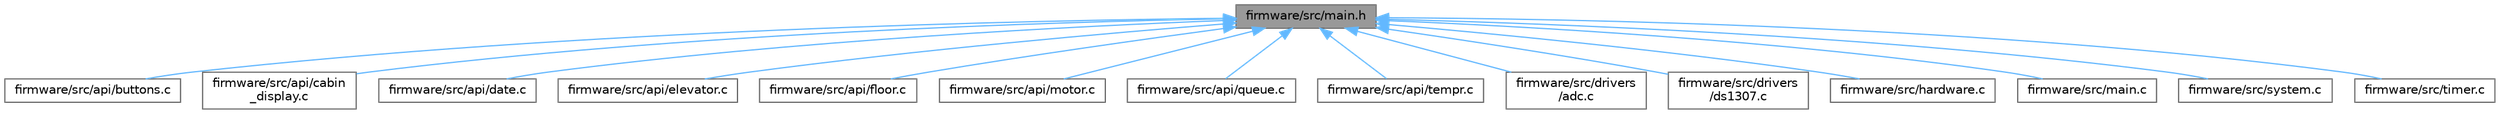 digraph "firmware/src/main.h"
{
 // LATEX_PDF_SIZE
  bgcolor="transparent";
  edge [fontname=Helvetica,fontsize=10,labelfontname=Helvetica,labelfontsize=10];
  node [fontname=Helvetica,fontsize=10,shape=box,height=0.2,width=0.4];
  Node1 [id="Node000001",label="firmware/src/main.h",height=0.2,width=0.4,color="gray40", fillcolor="grey60", style="filled", fontcolor="black",tooltip=" "];
  Node1 -> Node2 [id="edge1_Node000001_Node000002",dir="back",color="steelblue1",style="solid",tooltip=" "];
  Node2 [id="Node000002",label="firmware/src/api/buttons.c",height=0.2,width=0.4,color="grey40", fillcolor="white", style="filled",URL="$buttons_8c.html",tooltip=" "];
  Node1 -> Node3 [id="edge2_Node000001_Node000003",dir="back",color="steelblue1",style="solid",tooltip=" "];
  Node3 [id="Node000003",label="firmware/src/api/cabin\l_display.c",height=0.2,width=0.4,color="grey40", fillcolor="white", style="filled",URL="$cabin__display_8c.html",tooltip=" "];
  Node1 -> Node4 [id="edge3_Node000001_Node000004",dir="back",color="steelblue1",style="solid",tooltip=" "];
  Node4 [id="Node000004",label="firmware/src/api/date.c",height=0.2,width=0.4,color="grey40", fillcolor="white", style="filled",URL="$date_8c.html",tooltip=" "];
  Node1 -> Node5 [id="edge4_Node000001_Node000005",dir="back",color="steelblue1",style="solid",tooltip=" "];
  Node5 [id="Node000005",label="firmware/src/api/elevator.c",height=0.2,width=0.4,color="grey40", fillcolor="white", style="filled",URL="$elevator_8c.html",tooltip="The scheduler for the elevator."];
  Node1 -> Node6 [id="edge5_Node000001_Node000006",dir="back",color="steelblue1",style="solid",tooltip=" "];
  Node6 [id="Node000006",label="firmware/src/api/floor.c",height=0.2,width=0.4,color="grey40", fillcolor="white", style="filled",URL="$floor_8c.html",tooltip="Implementation of the floor monitor API."];
  Node1 -> Node7 [id="edge6_Node000001_Node000007",dir="back",color="steelblue1",style="solid",tooltip=" "];
  Node7 [id="Node000007",label="firmware/src/api/motor.c",height=0.2,width=0.4,color="grey40", fillcolor="white", style="filled",URL="$motor_8c.html",tooltip=" "];
  Node1 -> Node8 [id="edge7_Node000001_Node000008",dir="back",color="steelblue1",style="solid",tooltip=" "];
  Node8 [id="Node000008",label="firmware/src/api/queue.c",height=0.2,width=0.4,color="grey40", fillcolor="white", style="filled",URL="$queue_8c.html",tooltip=" "];
  Node1 -> Node9 [id="edge8_Node000001_Node000009",dir="back",color="steelblue1",style="solid",tooltip=" "];
  Node9 [id="Node000009",label="firmware/src/api/tempr.c",height=0.2,width=0.4,color="grey40", fillcolor="white", style="filled",URL="$tempr_8c.html",tooltip=" "];
  Node1 -> Node10 [id="edge9_Node000001_Node000010",dir="back",color="steelblue1",style="solid",tooltip=" "];
  Node10 [id="Node000010",label="firmware/src/drivers\l/adc.c",height=0.2,width=0.4,color="grey40", fillcolor="white", style="filled",URL="$adc_8c.html",tooltip=" "];
  Node1 -> Node11 [id="edge10_Node000001_Node000011",dir="back",color="steelblue1",style="solid",tooltip=" "];
  Node11 [id="Node000011",label="firmware/src/drivers\l/ds1307.c",height=0.2,width=0.4,color="grey40", fillcolor="white", style="filled",URL="$ds1307_8c.html",tooltip="The DS1307 driver."];
  Node1 -> Node12 [id="edge11_Node000001_Node000012",dir="back",color="steelblue1",style="solid",tooltip=" "];
  Node12 [id="Node000012",label="firmware/src/hardware.c",height=0.2,width=0.4,color="grey40", fillcolor="white", style="filled",URL="$hardware_8c.html",tooltip=" "];
  Node1 -> Node13 [id="edge12_Node000001_Node000013",dir="back",color="steelblue1",style="solid",tooltip=" "];
  Node13 [id="Node000013",label="firmware/src/main.c",height=0.2,width=0.4,color="grey40", fillcolor="white", style="filled",URL="$main_8c.html",tooltip=" "];
  Node1 -> Node14 [id="edge13_Node000001_Node000014",dir="back",color="steelblue1",style="solid",tooltip=" "];
  Node14 [id="Node000014",label="firmware/src/system.c",height=0.2,width=0.4,color="grey40", fillcolor="white", style="filled",URL="$system_8c.html",tooltip=" "];
  Node1 -> Node15 [id="edge14_Node000001_Node000015",dir="back",color="steelblue1",style="solid",tooltip=" "];
  Node15 [id="Node000015",label="firmware/src/timer.c",height=0.2,width=0.4,color="grey40", fillcolor="white", style="filled",URL="$timer_8c.html",tooltip=" "];
}
